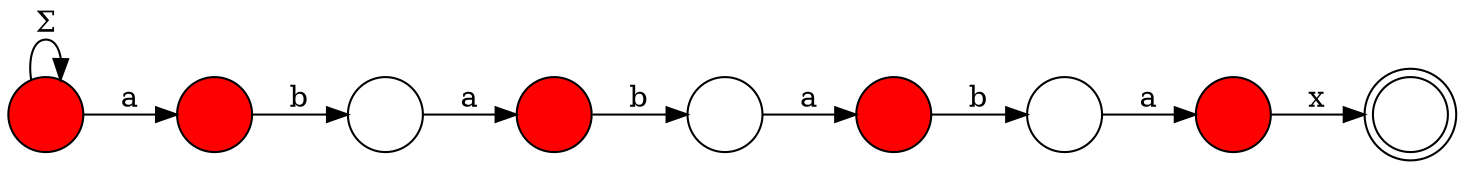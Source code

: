digraph NFA {
	rankdir = "LR";

	node [
		shape = "circle";
		style = "filled";
		fillcolor = white;
		label = "";
	];

	0 [ fillcolor = red ];
	1 [ fillcolor = red ];
	3 [ fillcolor = red ];
	5 [ fillcolor = red ];
	7 [ fillcolor = red ];

	0 -> 0 [ label = "Σ" ];
	0 -> 1 [ label = "a" ];
	1 -> 2 [ label = "b" ];
	2 -> 3 [ label = "a" ];
	3 -> 4 [ label = "b" ];
	4 -> 5 [ label = "a" ];
	5 -> 6 [ label = "b" ];
	6 -> 7 [ label = "a" ];
	7 -> 8 [ label = "x" ];

	8 [
		shape = "doublecircle";
	];

}
